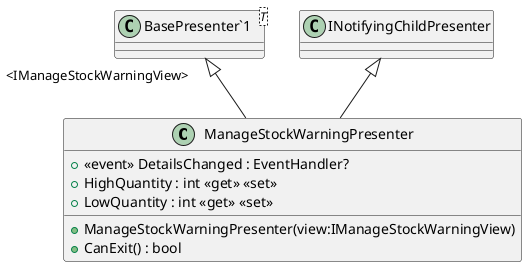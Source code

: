 @startuml
class ManageStockWarningPresenter {
    +  <<event>> DetailsChanged : EventHandler? 
    + ManageStockWarningPresenter(view:IManageStockWarningView)
    + HighQuantity : int <<get>> <<set>>
    + LowQuantity : int <<get>> <<set>>
    + CanExit() : bool
}
class "BasePresenter`1"<T> {
}
"BasePresenter`1" "<IManageStockWarningView>" <|-- ManageStockWarningPresenter
INotifyingChildPresenter <|-- ManageStockWarningPresenter
@enduml
